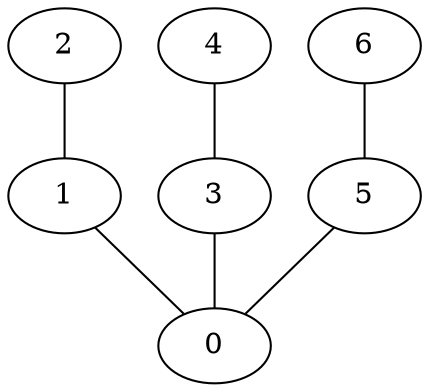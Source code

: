 graph {
    0 [ label = "0" ]
    1 [ label = "1" ]
    2 [ label = "2" ]
    3 [ label = "3" ]
    4 [ label = "4" ]
    5 [ label = "5" ]
    6 [ label = "6" ]
    1 -- 0 [ ]
    2 -- 1 [ ]
    4 -- 3 [ ]
    5 -- 0 [ ]
    3 -- 0 [ ]
    6 -- 5 [ ]
}
